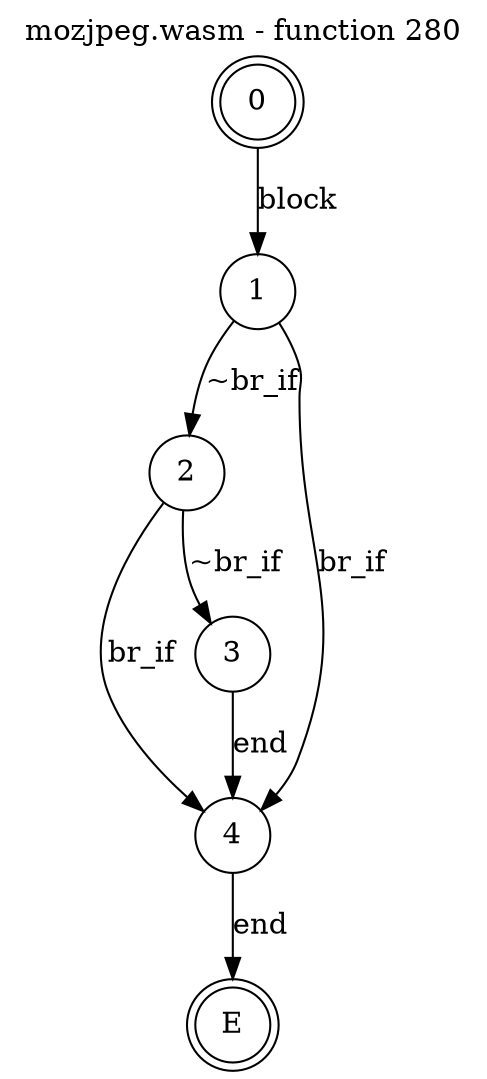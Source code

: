 digraph finite_state_machine {
    label = "mozjpeg.wasm - function 280"
    labelloc =  t
    labelfontsize = 16
    labelfontcolor = black
    labelfontname = "Helvetica"
    node [shape = doublecircle]; 0 E ;
    node [shape = circle];
    0 -> 1[label="block"];
    1 -> 2[label="~br_if"];
    1 -> 4[label="br_if"];
    2 -> 3[label="~br_if"];
    2 -> 4[label="br_if"];
    3 -> 4[label="end"];
    4 -> E[label="end"];
}
